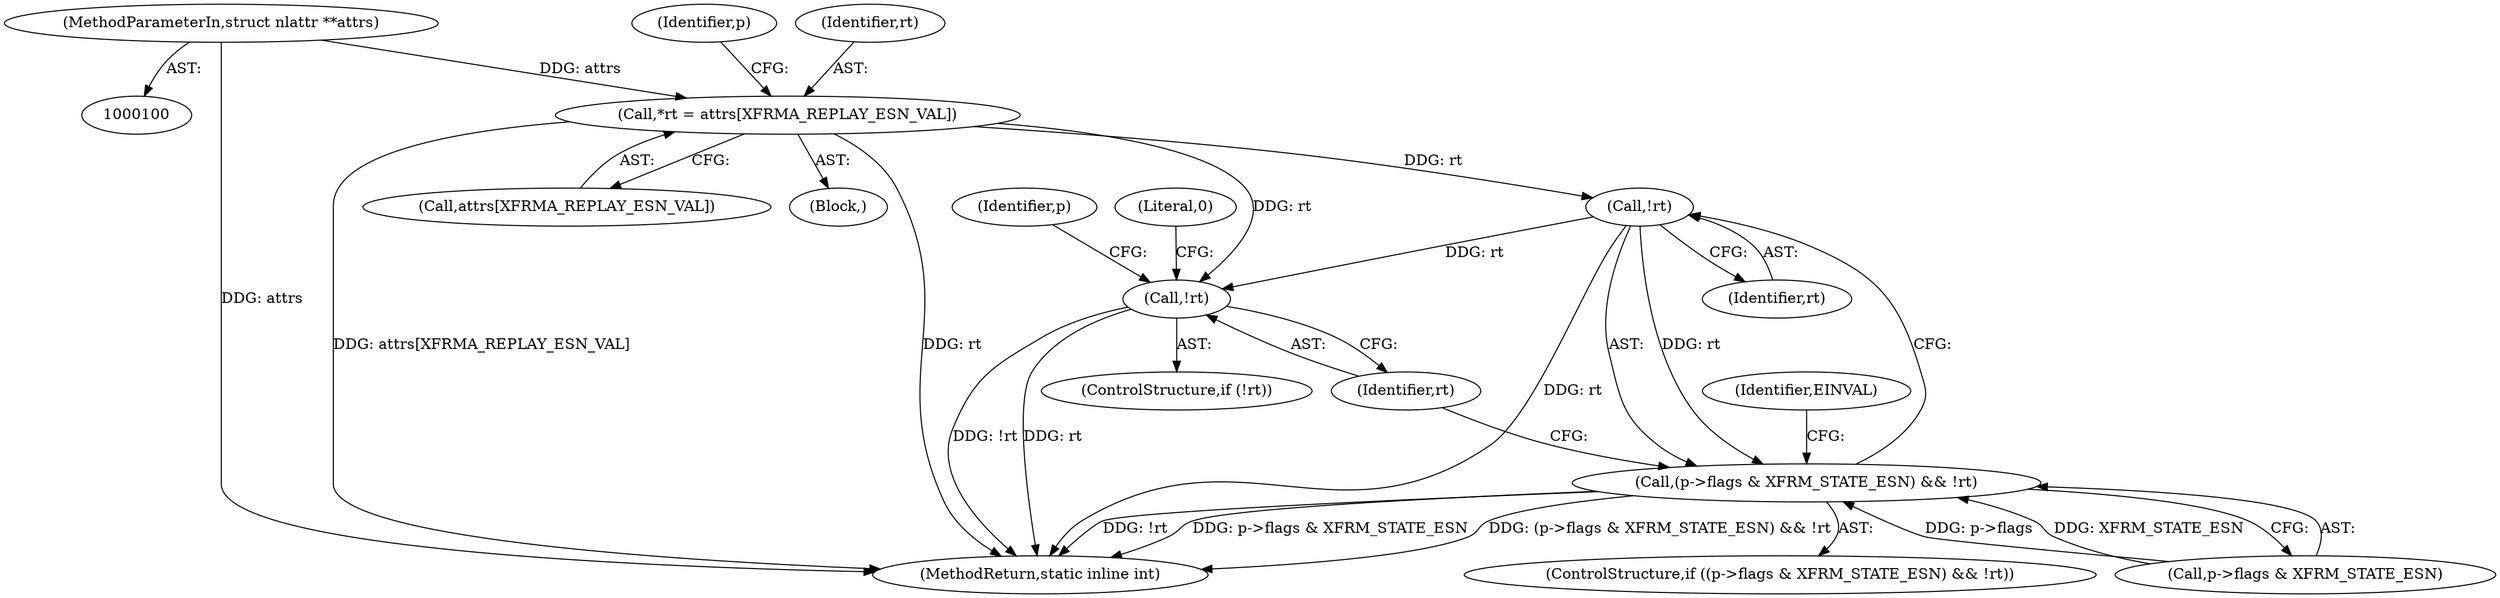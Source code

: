 digraph "1_linux_ecd7918745234e423dd87fcc0c077da557909720@array" {
"1000105" [label="(Call,*rt = attrs[XFRMA_REPLAY_ESN_VAL])"];
"1000102" [label="(MethodParameterIn,struct nlattr **attrs)"];
"1000117" [label="(Call,!rt)"];
"1000111" [label="(Call,(p->flags & XFRM_STATE_ESN) && !rt)"];
"1000123" [label="(Call,!rt)"];
"1000107" [label="(Call,attrs[XFRMA_REPLAY_ESN_VAL])"];
"1000131" [label="(Identifier,p)"];
"1000110" [label="(ControlStructure,if ((p->flags & XFRM_STATE_ESN) && !rt))"];
"1000112" [label="(Call,p->flags & XFRM_STATE_ESN)"];
"1000121" [label="(Identifier,EINVAL)"];
"1000111" [label="(Call,(p->flags & XFRM_STATE_ESN) && !rt)"];
"1000122" [label="(ControlStructure,if (!rt))"];
"1000103" [label="(Block,)"];
"1000117" [label="(Call,!rt)"];
"1000149" [label="(MethodReturn,static inline int)"];
"1000102" [label="(MethodParameterIn,struct nlattr **attrs)"];
"1000118" [label="(Identifier,rt)"];
"1000124" [label="(Identifier,rt)"];
"1000126" [label="(Literal,0)"];
"1000106" [label="(Identifier,rt)"];
"1000105" [label="(Call,*rt = attrs[XFRMA_REPLAY_ESN_VAL])"];
"1000123" [label="(Call,!rt)"];
"1000114" [label="(Identifier,p)"];
"1000105" -> "1000103"  [label="AST: "];
"1000105" -> "1000107"  [label="CFG: "];
"1000106" -> "1000105"  [label="AST: "];
"1000107" -> "1000105"  [label="AST: "];
"1000114" -> "1000105"  [label="CFG: "];
"1000105" -> "1000149"  [label="DDG: attrs[XFRMA_REPLAY_ESN_VAL]"];
"1000105" -> "1000149"  [label="DDG: rt"];
"1000102" -> "1000105"  [label="DDG: attrs"];
"1000105" -> "1000117"  [label="DDG: rt"];
"1000105" -> "1000123"  [label="DDG: rt"];
"1000102" -> "1000100"  [label="AST: "];
"1000102" -> "1000149"  [label="DDG: attrs"];
"1000117" -> "1000111"  [label="AST: "];
"1000117" -> "1000118"  [label="CFG: "];
"1000118" -> "1000117"  [label="AST: "];
"1000111" -> "1000117"  [label="CFG: "];
"1000117" -> "1000149"  [label="DDG: rt"];
"1000117" -> "1000111"  [label="DDG: rt"];
"1000117" -> "1000123"  [label="DDG: rt"];
"1000111" -> "1000110"  [label="AST: "];
"1000111" -> "1000112"  [label="CFG: "];
"1000112" -> "1000111"  [label="AST: "];
"1000121" -> "1000111"  [label="CFG: "];
"1000124" -> "1000111"  [label="CFG: "];
"1000111" -> "1000149"  [label="DDG: !rt"];
"1000111" -> "1000149"  [label="DDG: p->flags & XFRM_STATE_ESN"];
"1000111" -> "1000149"  [label="DDG: (p->flags & XFRM_STATE_ESN) && !rt"];
"1000112" -> "1000111"  [label="DDG: p->flags"];
"1000112" -> "1000111"  [label="DDG: XFRM_STATE_ESN"];
"1000123" -> "1000122"  [label="AST: "];
"1000123" -> "1000124"  [label="CFG: "];
"1000124" -> "1000123"  [label="AST: "];
"1000126" -> "1000123"  [label="CFG: "];
"1000131" -> "1000123"  [label="CFG: "];
"1000123" -> "1000149"  [label="DDG: rt"];
"1000123" -> "1000149"  [label="DDG: !rt"];
}
